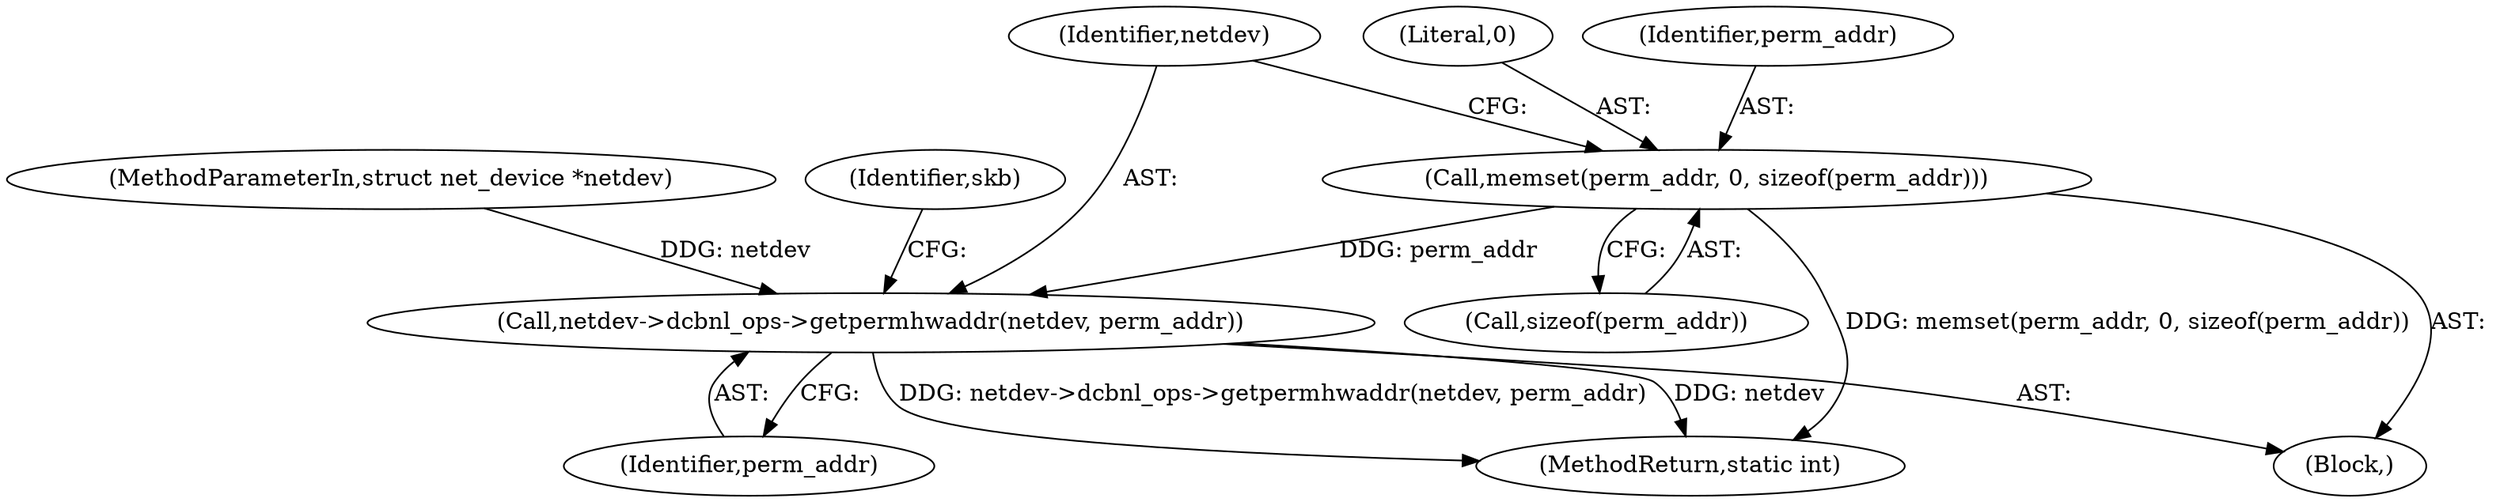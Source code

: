 digraph "0_linux_29cd8ae0e1a39e239a3a7b67da1986add1199fc0_0@API" {
"1000118" [label="(Call,memset(perm_addr, 0, sizeof(perm_addr)))"];
"1000123" [label="(Call,netdev->dcbnl_ops->getpermhwaddr(netdev, perm_addr))"];
"1000133" [label="(MethodReturn,static int)"];
"1000101" [label="(MethodParameterIn,struct net_device *netdev)"];
"1000119" [label="(Identifier,perm_addr)"];
"1000128" [label="(Identifier,skb)"];
"1000121" [label="(Call,sizeof(perm_addr))"];
"1000124" [label="(Identifier,netdev)"];
"1000125" [label="(Identifier,perm_addr)"];
"1000123" [label="(Call,netdev->dcbnl_ops->getpermhwaddr(netdev, perm_addr))"];
"1000106" [label="(Block,)"];
"1000118" [label="(Call,memset(perm_addr, 0, sizeof(perm_addr)))"];
"1000120" [label="(Literal,0)"];
"1000118" -> "1000106"  [label="AST: "];
"1000118" -> "1000121"  [label="CFG: "];
"1000119" -> "1000118"  [label="AST: "];
"1000120" -> "1000118"  [label="AST: "];
"1000121" -> "1000118"  [label="AST: "];
"1000124" -> "1000118"  [label="CFG: "];
"1000118" -> "1000133"  [label="DDG: memset(perm_addr, 0, sizeof(perm_addr))"];
"1000118" -> "1000123"  [label="DDG: perm_addr"];
"1000123" -> "1000106"  [label="AST: "];
"1000123" -> "1000125"  [label="CFG: "];
"1000124" -> "1000123"  [label="AST: "];
"1000125" -> "1000123"  [label="AST: "];
"1000128" -> "1000123"  [label="CFG: "];
"1000123" -> "1000133"  [label="DDG: netdev"];
"1000123" -> "1000133"  [label="DDG: netdev->dcbnl_ops->getpermhwaddr(netdev, perm_addr)"];
"1000101" -> "1000123"  [label="DDG: netdev"];
}
